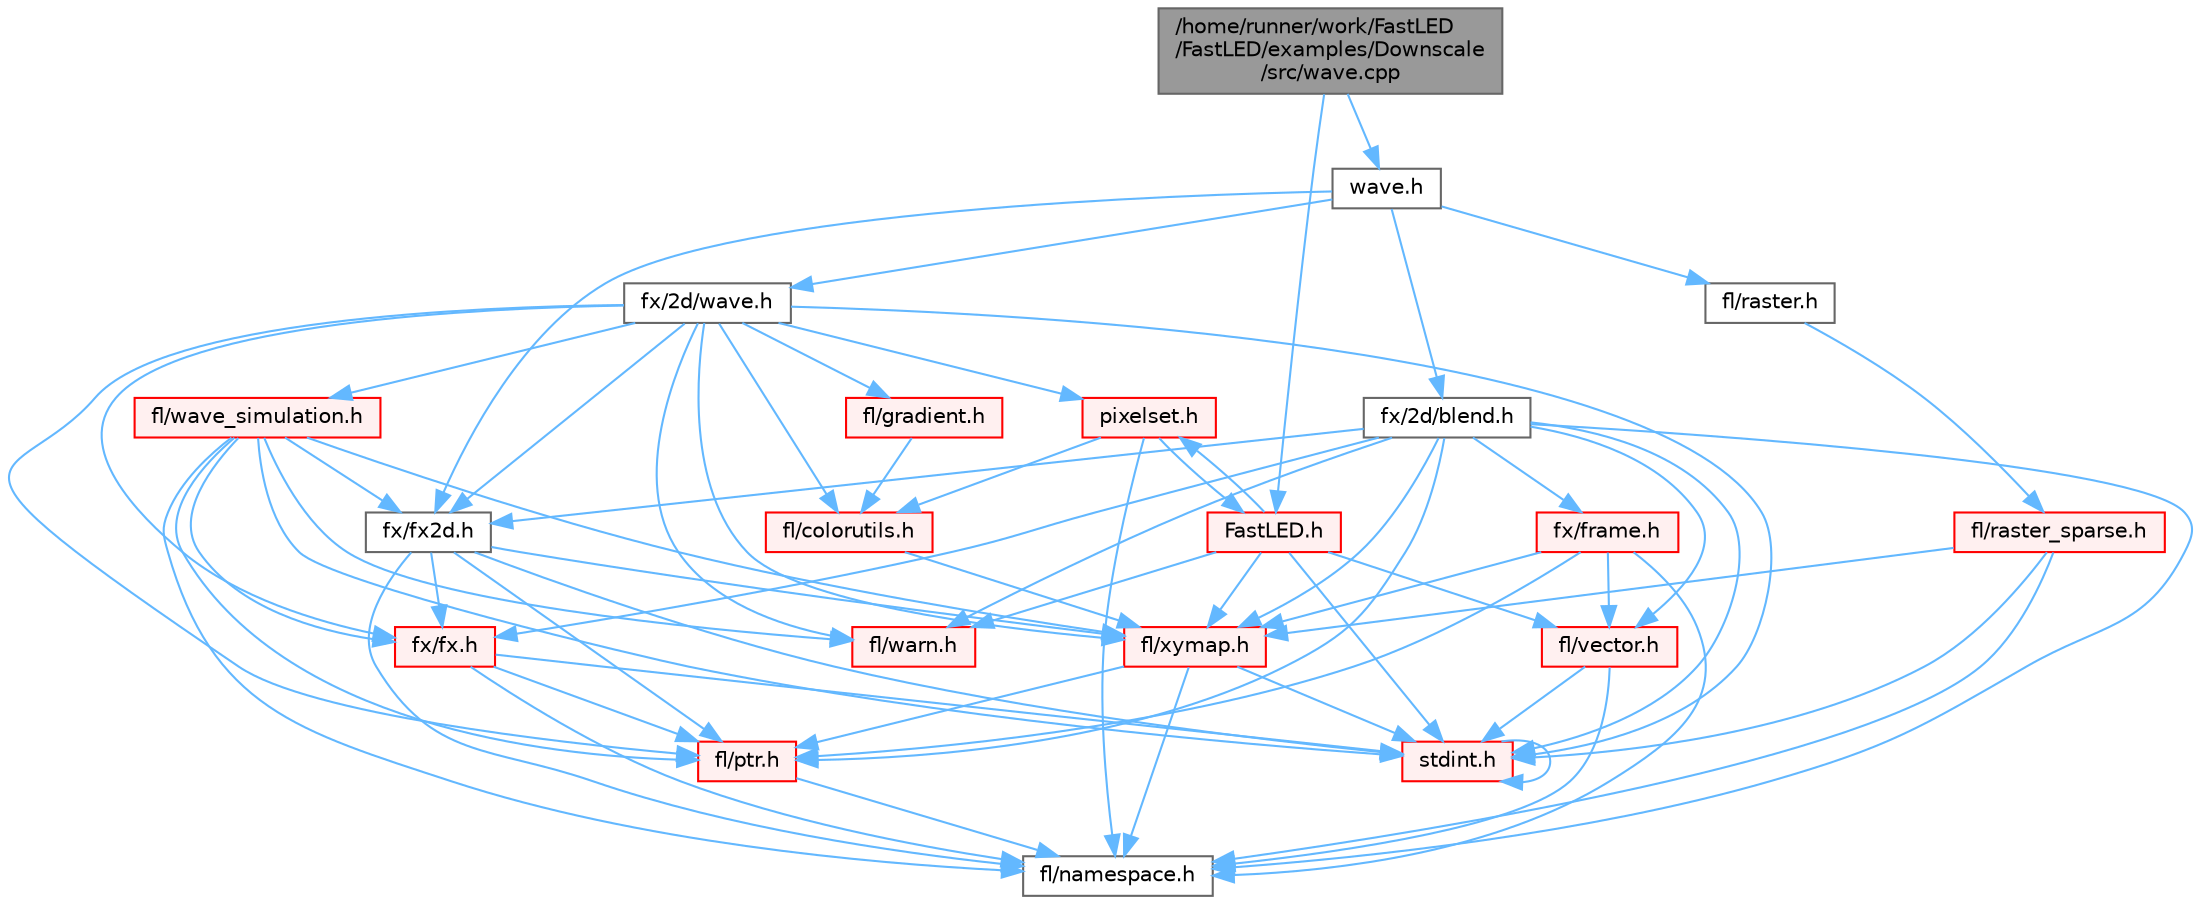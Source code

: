 digraph "/home/runner/work/FastLED/FastLED/examples/Downscale/src/wave.cpp"
{
 // INTERACTIVE_SVG=YES
 // LATEX_PDF_SIZE
  bgcolor="transparent";
  edge [fontname=Helvetica,fontsize=10,labelfontname=Helvetica,labelfontsize=10];
  node [fontname=Helvetica,fontsize=10,shape=box,height=0.2,width=0.4];
  Node1 [id="Node000001",label="/home/runner/work/FastLED\l/FastLED/examples/Downscale\l/src/wave.cpp",height=0.2,width=0.4,color="gray40", fillcolor="grey60", style="filled", fontcolor="black",tooltip=" "];
  Node1 -> Node2 [id="edge1_Node000001_Node000002",color="steelblue1",style="solid",tooltip=" "];
  Node2 [id="Node000002",label="wave.h",height=0.2,width=0.4,color="grey40", fillcolor="white", style="filled",URL="$de/d79/examples_2_downscale_2src_2wave_8h.html",tooltip=" "];
  Node2 -> Node3 [id="edge2_Node000002_Node000003",color="steelblue1",style="solid",tooltip=" "];
  Node3 [id="Node000003",label="fx/2d/blend.h",height=0.2,width=0.4,color="grey40", fillcolor="white", style="filled",URL="$d8/d4e/blend_8h.html",tooltip=" "];
  Node3 -> Node4 [id="edge3_Node000003_Node000004",color="steelblue1",style="solid",tooltip=" "];
  Node4 [id="Node000004",label="stdint.h",height=0.2,width=0.4,color="red", fillcolor="#FFF0F0", style="filled",URL="$df/dd8/stdint_8h.html",tooltip=" "];
  Node4 -> Node4 [id="edge4_Node000004_Node000004",color="steelblue1",style="solid",tooltip=" "];
  Node3 -> Node6 [id="edge5_Node000003_Node000006",color="steelblue1",style="solid",tooltip=" "];
  Node6 [id="Node000006",label="fl/namespace.h",height=0.2,width=0.4,color="grey40", fillcolor="white", style="filled",URL="$df/d2a/namespace_8h.html",tooltip="Implements the FastLED namespace macros."];
  Node3 -> Node7 [id="edge6_Node000003_Node000007",color="steelblue1",style="solid",tooltip=" "];
  Node7 [id="Node000007",label="fl/ptr.h",height=0.2,width=0.4,color="red", fillcolor="#FFF0F0", style="filled",URL="$dd/d98/ptr_8h.html",tooltip=" "];
  Node7 -> Node6 [id="edge7_Node000007_Node000006",color="steelblue1",style="solid",tooltip=" "];
  Node3 -> Node21 [id="edge8_Node000003_Node000021",color="steelblue1",style="solid",tooltip=" "];
  Node21 [id="Node000021",label="fl/vector.h",height=0.2,width=0.4,color="red", fillcolor="#FFF0F0", style="filled",URL="$d6/d68/vector_8h.html",tooltip=" "];
  Node21 -> Node4 [id="edge9_Node000021_Node000004",color="steelblue1",style="solid",tooltip=" "];
  Node21 -> Node6 [id="edge10_Node000021_Node000006",color="steelblue1",style="solid",tooltip=" "];
  Node3 -> Node27 [id="edge11_Node000003_Node000027",color="steelblue1",style="solid",tooltip=" "];
  Node27 [id="Node000027",label="fl/warn.h",height=0.2,width=0.4,color="red", fillcolor="#FFF0F0", style="filled",URL="$de/d77/warn_8h.html",tooltip=" "];
  Node3 -> Node34 [id="edge12_Node000003_Node000034",color="steelblue1",style="solid",tooltip=" "];
  Node34 [id="Node000034",label="fl/xymap.h",height=0.2,width=0.4,color="red", fillcolor="#FFF0F0", style="filled",URL="$da/d61/xymap_8h.html",tooltip=" "];
  Node34 -> Node4 [id="edge13_Node000034_Node000004",color="steelblue1",style="solid",tooltip=" "];
  Node34 -> Node6 [id="edge14_Node000034_Node000006",color="steelblue1",style="solid",tooltip=" "];
  Node34 -> Node7 [id="edge15_Node000034_Node000007",color="steelblue1",style="solid",tooltip=" "];
  Node3 -> Node37 [id="edge16_Node000003_Node000037",color="steelblue1",style="solid",tooltip=" "];
  Node37 [id="Node000037",label="fx/frame.h",height=0.2,width=0.4,color="red", fillcolor="#FFF0F0", style="filled",URL="$df/d7d/frame_8h.html",tooltip=" "];
  Node37 -> Node6 [id="edge17_Node000037_Node000006",color="steelblue1",style="solid",tooltip=" "];
  Node37 -> Node7 [id="edge18_Node000037_Node000007",color="steelblue1",style="solid",tooltip=" "];
  Node37 -> Node34 [id="edge19_Node000037_Node000034",color="steelblue1",style="solid",tooltip=" "];
  Node37 -> Node21 [id="edge20_Node000037_Node000021",color="steelblue1",style="solid",tooltip=" "];
  Node3 -> Node39 [id="edge21_Node000003_Node000039",color="steelblue1",style="solid",tooltip=" "];
  Node39 [id="Node000039",label="fx/fx.h",height=0.2,width=0.4,color="red", fillcolor="#FFF0F0", style="filled",URL="$df/d44/src_2fx_2fx_8h.html",tooltip=" "];
  Node39 -> Node4 [id="edge22_Node000039_Node000004",color="steelblue1",style="solid",tooltip=" "];
  Node39 -> Node6 [id="edge23_Node000039_Node000006",color="steelblue1",style="solid",tooltip=" "];
  Node39 -> Node7 [id="edge24_Node000039_Node000007",color="steelblue1",style="solid",tooltip=" "];
  Node3 -> Node42 [id="edge25_Node000003_Node000042",color="steelblue1",style="solid",tooltip=" "];
  Node42 [id="Node000042",label="fx/fx2d.h",height=0.2,width=0.4,color="grey40", fillcolor="white", style="filled",URL="$d9/d43/fx2d_8h.html",tooltip=" "];
  Node42 -> Node4 [id="edge26_Node000042_Node000004",color="steelblue1",style="solid",tooltip=" "];
  Node42 -> Node6 [id="edge27_Node000042_Node000006",color="steelblue1",style="solid",tooltip=" "];
  Node42 -> Node7 [id="edge28_Node000042_Node000007",color="steelblue1",style="solid",tooltip=" "];
  Node42 -> Node34 [id="edge29_Node000042_Node000034",color="steelblue1",style="solid",tooltip=" "];
  Node42 -> Node39 [id="edge30_Node000042_Node000039",color="steelblue1",style="solid",tooltip=" "];
  Node2 -> Node43 [id="edge31_Node000002_Node000043",color="steelblue1",style="solid",tooltip=" "];
  Node43 [id="Node000043",label="fx/2d/wave.h",height=0.2,width=0.4,color="grey40", fillcolor="white", style="filled",URL="$de/de9/src_2fx_22d_2wave_8h.html",tooltip=" "];
  Node43 -> Node4 [id="edge32_Node000043_Node000004",color="steelblue1",style="solid",tooltip=" "];
  Node43 -> Node27 [id="edge33_Node000043_Node000027",color="steelblue1",style="solid",tooltip=" "];
  Node43 -> Node44 [id="edge34_Node000043_Node000044",color="steelblue1",style="solid",tooltip=" "];
  Node44 [id="Node000044",label="fl/colorutils.h",height=0.2,width=0.4,color="red", fillcolor="#FFF0F0", style="filled",URL="$d7/df9/fl_2colorutils_8h.html",tooltip="Utility functions for color fill, palettes, blending, and more."];
  Node44 -> Node34 [id="edge35_Node000044_Node000034",color="steelblue1",style="solid",tooltip=" "];
  Node43 -> Node50 [id="edge36_Node000043_Node000050",color="steelblue1",style="solid",tooltip=" "];
  Node50 [id="Node000050",label="fl/gradient.h",height=0.2,width=0.4,color="red", fillcolor="#FFF0F0", style="filled",URL="$db/dfe/gradient_8h.html",tooltip=" "];
  Node50 -> Node44 [id="edge37_Node000050_Node000044",color="steelblue1",style="solid",tooltip=" "];
  Node43 -> Node7 [id="edge38_Node000043_Node000007",color="steelblue1",style="solid",tooltip=" "];
  Node43 -> Node54 [id="edge39_Node000043_Node000054",color="steelblue1",style="solid",tooltip=" "];
  Node54 [id="Node000054",label="fl/wave_simulation.h",height=0.2,width=0.4,color="red", fillcolor="#FFF0F0", style="filled",URL="$dc/d36/wave__simulation_8h.html",tooltip=" "];
  Node54 -> Node4 [id="edge40_Node000054_Node000004",color="steelblue1",style="solid",tooltip=" "];
  Node54 -> Node6 [id="edge41_Node000054_Node000006",color="steelblue1",style="solid",tooltip=" "];
  Node54 -> Node27 [id="edge42_Node000054_Node000027",color="steelblue1",style="solid",tooltip=" "];
  Node54 -> Node7 [id="edge43_Node000054_Node000007",color="steelblue1",style="solid",tooltip=" "];
  Node54 -> Node34 [id="edge44_Node000054_Node000034",color="steelblue1",style="solid",tooltip=" "];
  Node54 -> Node39 [id="edge45_Node000054_Node000039",color="steelblue1",style="solid",tooltip=" "];
  Node54 -> Node42 [id="edge46_Node000054_Node000042",color="steelblue1",style="solid",tooltip=" "];
  Node43 -> Node34 [id="edge47_Node000043_Node000034",color="steelblue1",style="solid",tooltip=" "];
  Node43 -> Node39 [id="edge48_Node000043_Node000039",color="steelblue1",style="solid",tooltip=" "];
  Node43 -> Node42 [id="edge49_Node000043_Node000042",color="steelblue1",style="solid",tooltip=" "];
  Node43 -> Node58 [id="edge50_Node000043_Node000058",color="steelblue1",style="solid",tooltip=" "];
  Node58 [id="Node000058",label="pixelset.h",height=0.2,width=0.4,color="red", fillcolor="#FFF0F0", style="filled",URL="$d4/d46/pixelset_8h.html",tooltip="Declares classes for managing logical groups of LEDs."];
  Node58 -> Node6 [id="edge51_Node000058_Node000006",color="steelblue1",style="solid",tooltip=" "];
  Node58 -> Node44 [id="edge52_Node000058_Node000044",color="steelblue1",style="solid",tooltip=" "];
  Node58 -> Node59 [id="edge53_Node000058_Node000059",color="steelblue1",style="solid",tooltip=" "];
  Node59 [id="Node000059",label="FastLED.h",height=0.2,width=0.4,color="red", fillcolor="#FFF0F0", style="filled",URL="$db/d97/_fast_l_e_d_8h.html",tooltip="central include file for FastLED, defines the CFastLED class/object"];
  Node59 -> Node4 [id="edge54_Node000059_Node000004",color="steelblue1",style="solid",tooltip=" "];
  Node59 -> Node58 [id="edge55_Node000059_Node000058",color="steelblue1",style="solid",tooltip=" "];
  Node59 -> Node34 [id="edge56_Node000059_Node000034",color="steelblue1",style="solid",tooltip=" "];
  Node59 -> Node27 [id="edge57_Node000059_Node000027",color="steelblue1",style="solid",tooltip=" "];
  Node59 -> Node21 [id="edge58_Node000059_Node000021",color="steelblue1",style="solid",tooltip=" "];
  Node2 -> Node42 [id="edge59_Node000002_Node000042",color="steelblue1",style="solid",tooltip=" "];
  Node2 -> Node122 [id="edge60_Node000002_Node000122",color="steelblue1",style="solid",tooltip=" "];
  Node122 [id="Node000122",label="fl/raster.h",height=0.2,width=0.4,color="grey40", fillcolor="white", style="filled",URL="$d1/d1e/raster_8h.html",tooltip=" "];
  Node122 -> Node123 [id="edge61_Node000122_Node000123",color="steelblue1",style="solid",tooltip=" "];
  Node123 [id="Node000123",label="fl/raster_sparse.h",height=0.2,width=0.4,color="red", fillcolor="#FFF0F0", style="filled",URL="$d4/df9/raster__sparse_8h.html",tooltip=" "];
  Node123 -> Node4 [id="edge62_Node000123_Node000004",color="steelblue1",style="solid",tooltip=" "];
  Node123 -> Node6 [id="edge63_Node000123_Node000006",color="steelblue1",style="solid",tooltip=" "];
  Node123 -> Node34 [id="edge64_Node000123_Node000034",color="steelblue1",style="solid",tooltip=" "];
  Node1 -> Node59 [id="edge65_Node000001_Node000059",color="steelblue1",style="solid",tooltip=" "];
}
